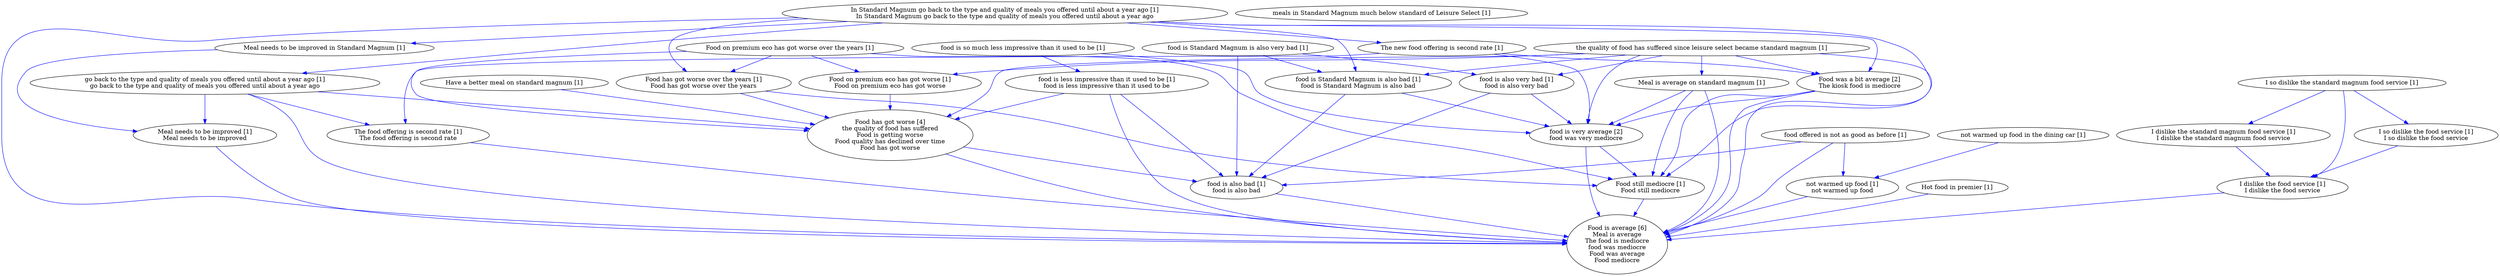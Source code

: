 digraph collapsedGraph {
"food is very average [2]\nfood was very mediocre""Food is average [6]\nMeal is average\nThe food is mediocre\nfood was mediocre\nFood was average\nFood mediocre""Food was a bit average [2]\nThe kiosk food is mediocre""Food has got worse [4]\nthe quality of food has suffered\nFood is getting worse\nFood quality has declined over time\nFood has got worse""Food still mediocre [1]\nFood still mediocre""Food on premium eco has got worse over the years [1]""Food on premium eco has got worse [1]\nFood on premium eco has got worse""Food has got worse over the years [1]\nFood has got worse over the years""Have a better meal on standard magnum [1]""Hot food in premier [1]""I so dislike the standard magnum food service [1]""I dislike the standard magnum food service [1]\nI dislike the standard magnum food service""I dislike the food service [1]\nI dislike the food service""I so dislike the food service [1]\nI so dislike the food service""In Standard Magnum go back to the type and quality of meals you offered until about a year ago [1]\nIn Standard Magnum go back to the type and quality of meals you offered until about a year ago""go back to the type and quality of meals you offered until about a year ago [1]\ngo back to the type and quality of meals you offered until about a year ago""Meal is average on standard magnum [1]""Meal needs to be improved in Standard Magnum [1]""Meal needs to be improved [1]\nMeal needs to be improved""The new food offering is second rate [1]""The food offering is second rate [1]\nThe food offering is second rate""food is Standard Magnum is also very bad [1]""food is Standard Magnum is also bad [1]\nfood is Standard Magnum is also bad""food is also bad [1]\nfood is also bad""food is also very bad [1]\nfood is also very bad""food is so much less impressive than it used to be [1]""food is less impressive than it used to be [1]\nfood is less impressive than it used to be""food offered is not as good as before [1]""meals in Standard Magnum much below standard of Leisure Select [1]""not warmed up food in the dining car [1]""not warmed up food [1]\nnot warmed up food""the quality of food has suffered since leisure select became standard magnum [1]""Food on premium eco has got worse over the years [1]" -> "Food on premium eco has got worse [1]\nFood on premium eco has got worse" [color=blue]
"Food on premium eco has got worse [1]\nFood on premium eco has got worse" -> "Food has got worse [4]\nthe quality of food has suffered\nFood is getting worse\nFood quality has declined over time\nFood has got worse" [color=blue]
"Food on premium eco has got worse over the years [1]" -> "Food has got worse over the years [1]\nFood has got worse over the years" [color=blue]
"Food has got worse over the years [1]\nFood has got worse over the years" -> "Food has got worse [4]\nthe quality of food has suffered\nFood is getting worse\nFood quality has declined over time\nFood has got worse" [color=blue]
"Food on premium eco has got worse over the years [1]" -> "Food has got worse [4]\nthe quality of food has suffered\nFood is getting worse\nFood quality has declined over time\nFood has got worse" [color=blue]
"Food has got worse over the years [1]\nFood has got worse over the years" -> "Food still mediocre [1]\nFood still mediocre" [color=blue]
"Food on premium eco has got worse over the years [1]" -> "Food still mediocre [1]\nFood still mediocre" [color=blue]
"Food was a bit average [2]\nThe kiosk food is mediocre" -> "Food still mediocre [1]\nFood still mediocre" [color=blue]
"Hot food in premier [1]" -> "Food is average [6]\nMeal is average\nThe food is mediocre\nfood was mediocre\nFood was average\nFood mediocre" [color=blue]
"I so dislike the standard magnum food service [1]" -> "I dislike the standard magnum food service [1]\nI dislike the standard magnum food service" [color=blue]
"I dislike the standard magnum food service [1]\nI dislike the standard magnum food service" -> "I dislike the food service [1]\nI dislike the food service" [color=blue]
"I so dislike the standard magnum food service [1]" -> "I so dislike the food service [1]\nI so dislike the food service" [color=blue]
"I so dislike the food service [1]\nI so dislike the food service" -> "I dislike the food service [1]\nI dislike the food service" [color=blue]
"I so dislike the standard magnum food service [1]" -> "I dislike the food service [1]\nI dislike the food service" [color=blue]
"I dislike the food service [1]\nI dislike the food service" -> "Food is average [6]\nMeal is average\nThe food is mediocre\nfood was mediocre\nFood was average\nFood mediocre" [color=blue]
"In Standard Magnum go back to the type and quality of meals you offered until about a year ago [1]\nIn Standard Magnum go back to the type and quality of meals you offered until about a year ago" -> "go back to the type and quality of meals you offered until about a year ago [1]\ngo back to the type and quality of meals you offered until about a year ago" [color=blue]
"go back to the type and quality of meals you offered until about a year ago [1]\ngo back to the type and quality of meals you offered until about a year ago" -> "Food is average [6]\nMeal is average\nThe food is mediocre\nfood was mediocre\nFood was average\nFood mediocre" [color=blue]
"go back to the type and quality of meals you offered until about a year ago [1]\ngo back to the type and quality of meals you offered until about a year ago" -> "Food has got worse [4]\nthe quality of food has suffered\nFood is getting worse\nFood quality has declined over time\nFood has got worse" [color=blue]
"In Standard Magnum go back to the type and quality of meals you offered until about a year ago [1]\nIn Standard Magnum go back to the type and quality of meals you offered until about a year ago" -> "Food has got worse over the years [1]\nFood has got worse over the years" [color=blue]
"In Standard Magnum go back to the type and quality of meals you offered until about a year ago [1]\nIn Standard Magnum go back to the type and quality of meals you offered until about a year ago" -> "Food is average [6]\nMeal is average\nThe food is mediocre\nfood was mediocre\nFood was average\nFood mediocre" [color=blue]
"In Standard Magnum go back to the type and quality of meals you offered until about a year ago [1]\nIn Standard Magnum go back to the type and quality of meals you offered until about a year ago" -> "Food still mediocre [1]\nFood still mediocre" [color=blue]
"Meal is average on standard magnum [1]" -> "Food is average [6]\nMeal is average\nThe food is mediocre\nfood was mediocre\nFood was average\nFood mediocre" [color=blue]
"Meal is average on standard magnum [1]" -> "Food still mediocre [1]\nFood still mediocre" [color=blue]
"Food still mediocre [1]\nFood still mediocre" -> "Food is average [6]\nMeal is average\nThe food is mediocre\nfood was mediocre\nFood was average\nFood mediocre" [color=blue]
"Food was a bit average [2]\nThe kiosk food is mediocre" -> "Food is average [6]\nMeal is average\nThe food is mediocre\nfood was mediocre\nFood was average\nFood mediocre" [color=blue]
"Meal needs to be improved in Standard Magnum [1]" -> "Meal needs to be improved [1]\nMeal needs to be improved" [color=blue]
"go back to the type and quality of meals you offered until about a year ago [1]\ngo back to the type and quality of meals you offered until about a year ago" -> "Meal needs to be improved [1]\nMeal needs to be improved" [color=blue]
"In Standard Magnum go back to the type and quality of meals you offered until about a year ago [1]\nIn Standard Magnum go back to the type and quality of meals you offered until about a year ago" -> "Meal needs to be improved in Standard Magnum [1]" [color=blue]
"Meal needs to be improved [1]\nMeal needs to be improved" -> "Food is average [6]\nMeal is average\nThe food is mediocre\nfood was mediocre\nFood was average\nFood mediocre" [color=blue]
"In Standard Magnum go back to the type and quality of meals you offered until about a year ago [1]\nIn Standard Magnum go back to the type and quality of meals you offered until about a year ago" -> "Food was a bit average [2]\nThe kiosk food is mediocre" [color=blue]
"The new food offering is second rate [1]" -> "The food offering is second rate [1]\nThe food offering is second rate" [color=blue]
"go back to the type and quality of meals you offered until about a year ago [1]\ngo back to the type and quality of meals you offered until about a year ago" -> "The food offering is second rate [1]\nThe food offering is second rate" [color=blue]
"In Standard Magnum go back to the type and quality of meals you offered until about a year ago [1]\nIn Standard Magnum go back to the type and quality of meals you offered until about a year ago" -> "The new food offering is second rate [1]" [color=blue]
"The new food offering is second rate [1]" -> "Food was a bit average [2]\nThe kiosk food is mediocre" [color=blue]
"The food offering is second rate [1]\nThe food offering is second rate" -> "Food is average [6]\nMeal is average\nThe food is mediocre\nfood was mediocre\nFood was average\nFood mediocre" [color=blue]
"food is Standard Magnum is also very bad [1]" -> "food is Standard Magnum is also bad [1]\nfood is Standard Magnum is also bad" [color=blue]
"food is Standard Magnum is also bad [1]\nfood is Standard Magnum is also bad" -> "food is also bad [1]\nfood is also bad" [color=blue]
"food is Standard Magnum is also very bad [1]" -> "food is also very bad [1]\nfood is also very bad" [color=blue]
"food is also very bad [1]\nfood is also very bad" -> "food is also bad [1]\nfood is also bad" [color=blue]
"food is Standard Magnum is also very bad [1]" -> "food is also bad [1]\nfood is also bad" [color=blue]
"In Standard Magnum go back to the type and quality of meals you offered until about a year ago [1]\nIn Standard Magnum go back to the type and quality of meals you offered until about a year ago" -> "food is Standard Magnum is also bad [1]\nfood is Standard Magnum is also bad" [color=blue]
"food is also bad [1]\nfood is also bad" -> "Food is average [6]\nMeal is average\nThe food is mediocre\nfood was mediocre\nFood was average\nFood mediocre" [color=blue]
"food is so much less impressive than it used to be [1]" -> "food is less impressive than it used to be [1]\nfood is less impressive than it used to be" [color=blue]
"food is less impressive than it used to be [1]\nfood is less impressive than it used to be" -> "Food has got worse [4]\nthe quality of food has suffered\nFood is getting worse\nFood quality has declined over time\nFood has got worse" [color=blue]
"food is less impressive than it used to be [1]\nfood is less impressive than it used to be" -> "food is also bad [1]\nfood is also bad" [color=blue]
"food is less impressive than it used to be [1]\nfood is less impressive than it used to be" -> "Food is average [6]\nMeal is average\nThe food is mediocre\nfood was mediocre\nFood was average\nFood mediocre" [color=blue]
"food is very average [2]\nfood was very mediocre" -> "Food is average [6]\nMeal is average\nThe food is mediocre\nfood was mediocre\nFood was average\nFood mediocre" [color=blue]
"food offered is not as good as before [1]" -> "food is also bad [1]\nfood is also bad" [color=blue]
"food offered is not as good as before [1]" -> "Food is average [6]\nMeal is average\nThe food is mediocre\nfood was mediocre\nFood was average\nFood mediocre" [color=blue]
"Food has got worse [4]\nthe quality of food has suffered\nFood is getting worse\nFood quality has declined over time\nFood has got worse" -> "Food is average [6]\nMeal is average\nThe food is mediocre\nfood was mediocre\nFood was average\nFood mediocre" [color=blue]
"The new food offering is second rate [1]" -> "food is very average [2]\nfood was very mediocre" [color=blue]
"food is also very bad [1]\nfood is also very bad" -> "food is very average [2]\nfood was very mediocre" [color=blue]
"food is Standard Magnum is also bad [1]\nfood is Standard Magnum is also bad" -> "food is very average [2]\nfood was very mediocre" [color=blue]
"food is so much less impressive than it used to be [1]" -> "food is very average [2]\nfood was very mediocre" [color=blue]
"Meal is average on standard magnum [1]" -> "food is very average [2]\nfood was very mediocre" [color=blue]
"Food was a bit average [2]\nThe kiosk food is mediocre" -> "food is very average [2]\nfood was very mediocre" [color=blue]
"food is very average [2]\nfood was very mediocre" -> "Food still mediocre [1]\nFood still mediocre" [color=blue]
"not warmed up food in the dining car [1]" -> "not warmed up food [1]\nnot warmed up food" [color=blue]
"food offered is not as good as before [1]" -> "not warmed up food [1]\nnot warmed up food" [color=blue]
"not warmed up food [1]\nnot warmed up food" -> "Food is average [6]\nMeal is average\nThe food is mediocre\nfood was mediocre\nFood was average\nFood mediocre" [color=blue]
"the quality of food has suffered since leisure select became standard magnum [1]" -> "food is very average [2]\nfood was very mediocre" [color=blue]
"the quality of food has suffered since leisure select became standard magnum [1]" -> "Food on premium eco has got worse [1]\nFood on premium eco has got worse" [color=blue]
"Food has got worse [4]\nthe quality of food has suffered\nFood is getting worse\nFood quality has declined over time\nFood has got worse" -> "food is also bad [1]\nfood is also bad" [color=blue]
"the quality of food has suffered since leisure select became standard magnum [1]" -> "food is also very bad [1]\nfood is also very bad" [color=blue]
"the quality of food has suffered since leisure select became standard magnum [1]" -> "food is Standard Magnum is also bad [1]\nfood is Standard Magnum is also bad" [color=blue]
"Have a better meal on standard magnum [1]" -> "Food has got worse [4]\nthe quality of food has suffered\nFood is getting worse\nFood quality has declined over time\nFood has got worse" [color=blue]
"the quality of food has suffered since leisure select became standard magnum [1]" -> "Meal is average on standard magnum [1]" [color=blue]
"the quality of food has suffered since leisure select became standard magnum [1]" -> "Food was a bit average [2]\nThe kiosk food is mediocre" [color=blue]
"the quality of food has suffered since leisure select became standard magnum [1]" -> "Food is average [6]\nMeal is average\nThe food is mediocre\nfood was mediocre\nFood was average\nFood mediocre" [color=blue]
"the quality of food has suffered since leisure select became standard magnum [1]" -> "Food has got worse [4]\nthe quality of food has suffered\nFood is getting worse\nFood quality has declined over time\nFood has got worse" [color=blue]
}